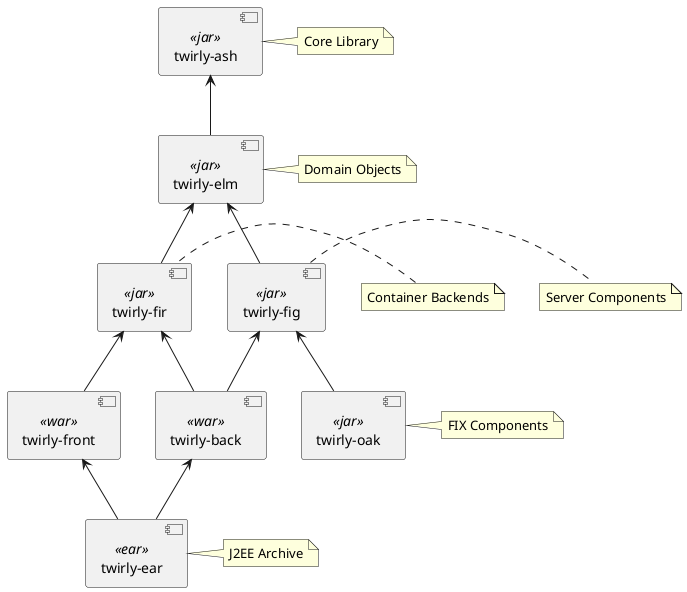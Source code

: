 @startuml
[twirly-ash] <<jar>>
note right of [twirly-ash] : Core Library

[twirly-elm] <<jar>>
[twirly-elm] -up-> [twirly-ash]
note right of [twirly-elm] : Domain Objects

[twirly-fig] <<jar>>
[twirly-fig] -up-> [twirly-elm]
note right of [twirly-fig] : Server Components

[twirly-fir] <<jar>>
[twirly-fir] -up-> [twirly-elm]
note left of [twirly-fir] : Container Backends

[twirly-oak] <<jar>>
[twirly-oak] -up-> [twirly-fig]
note right of [twirly-oak] : FIX Components

[twirly-front] <<war>>
[twirly-front] -up-> [twirly-fir]

[twirly-back] <<war>>
[twirly-back] -up-> [twirly-fig]
[twirly-back] -up-> [twirly-fir]

[twirly-ear] <<ear>>
[twirly-ear] -up-> [twirly-front]
[twirly-ear] -up-> [twirly-back]
note right of [twirly-ear] : J2EE Archive
@enduml
